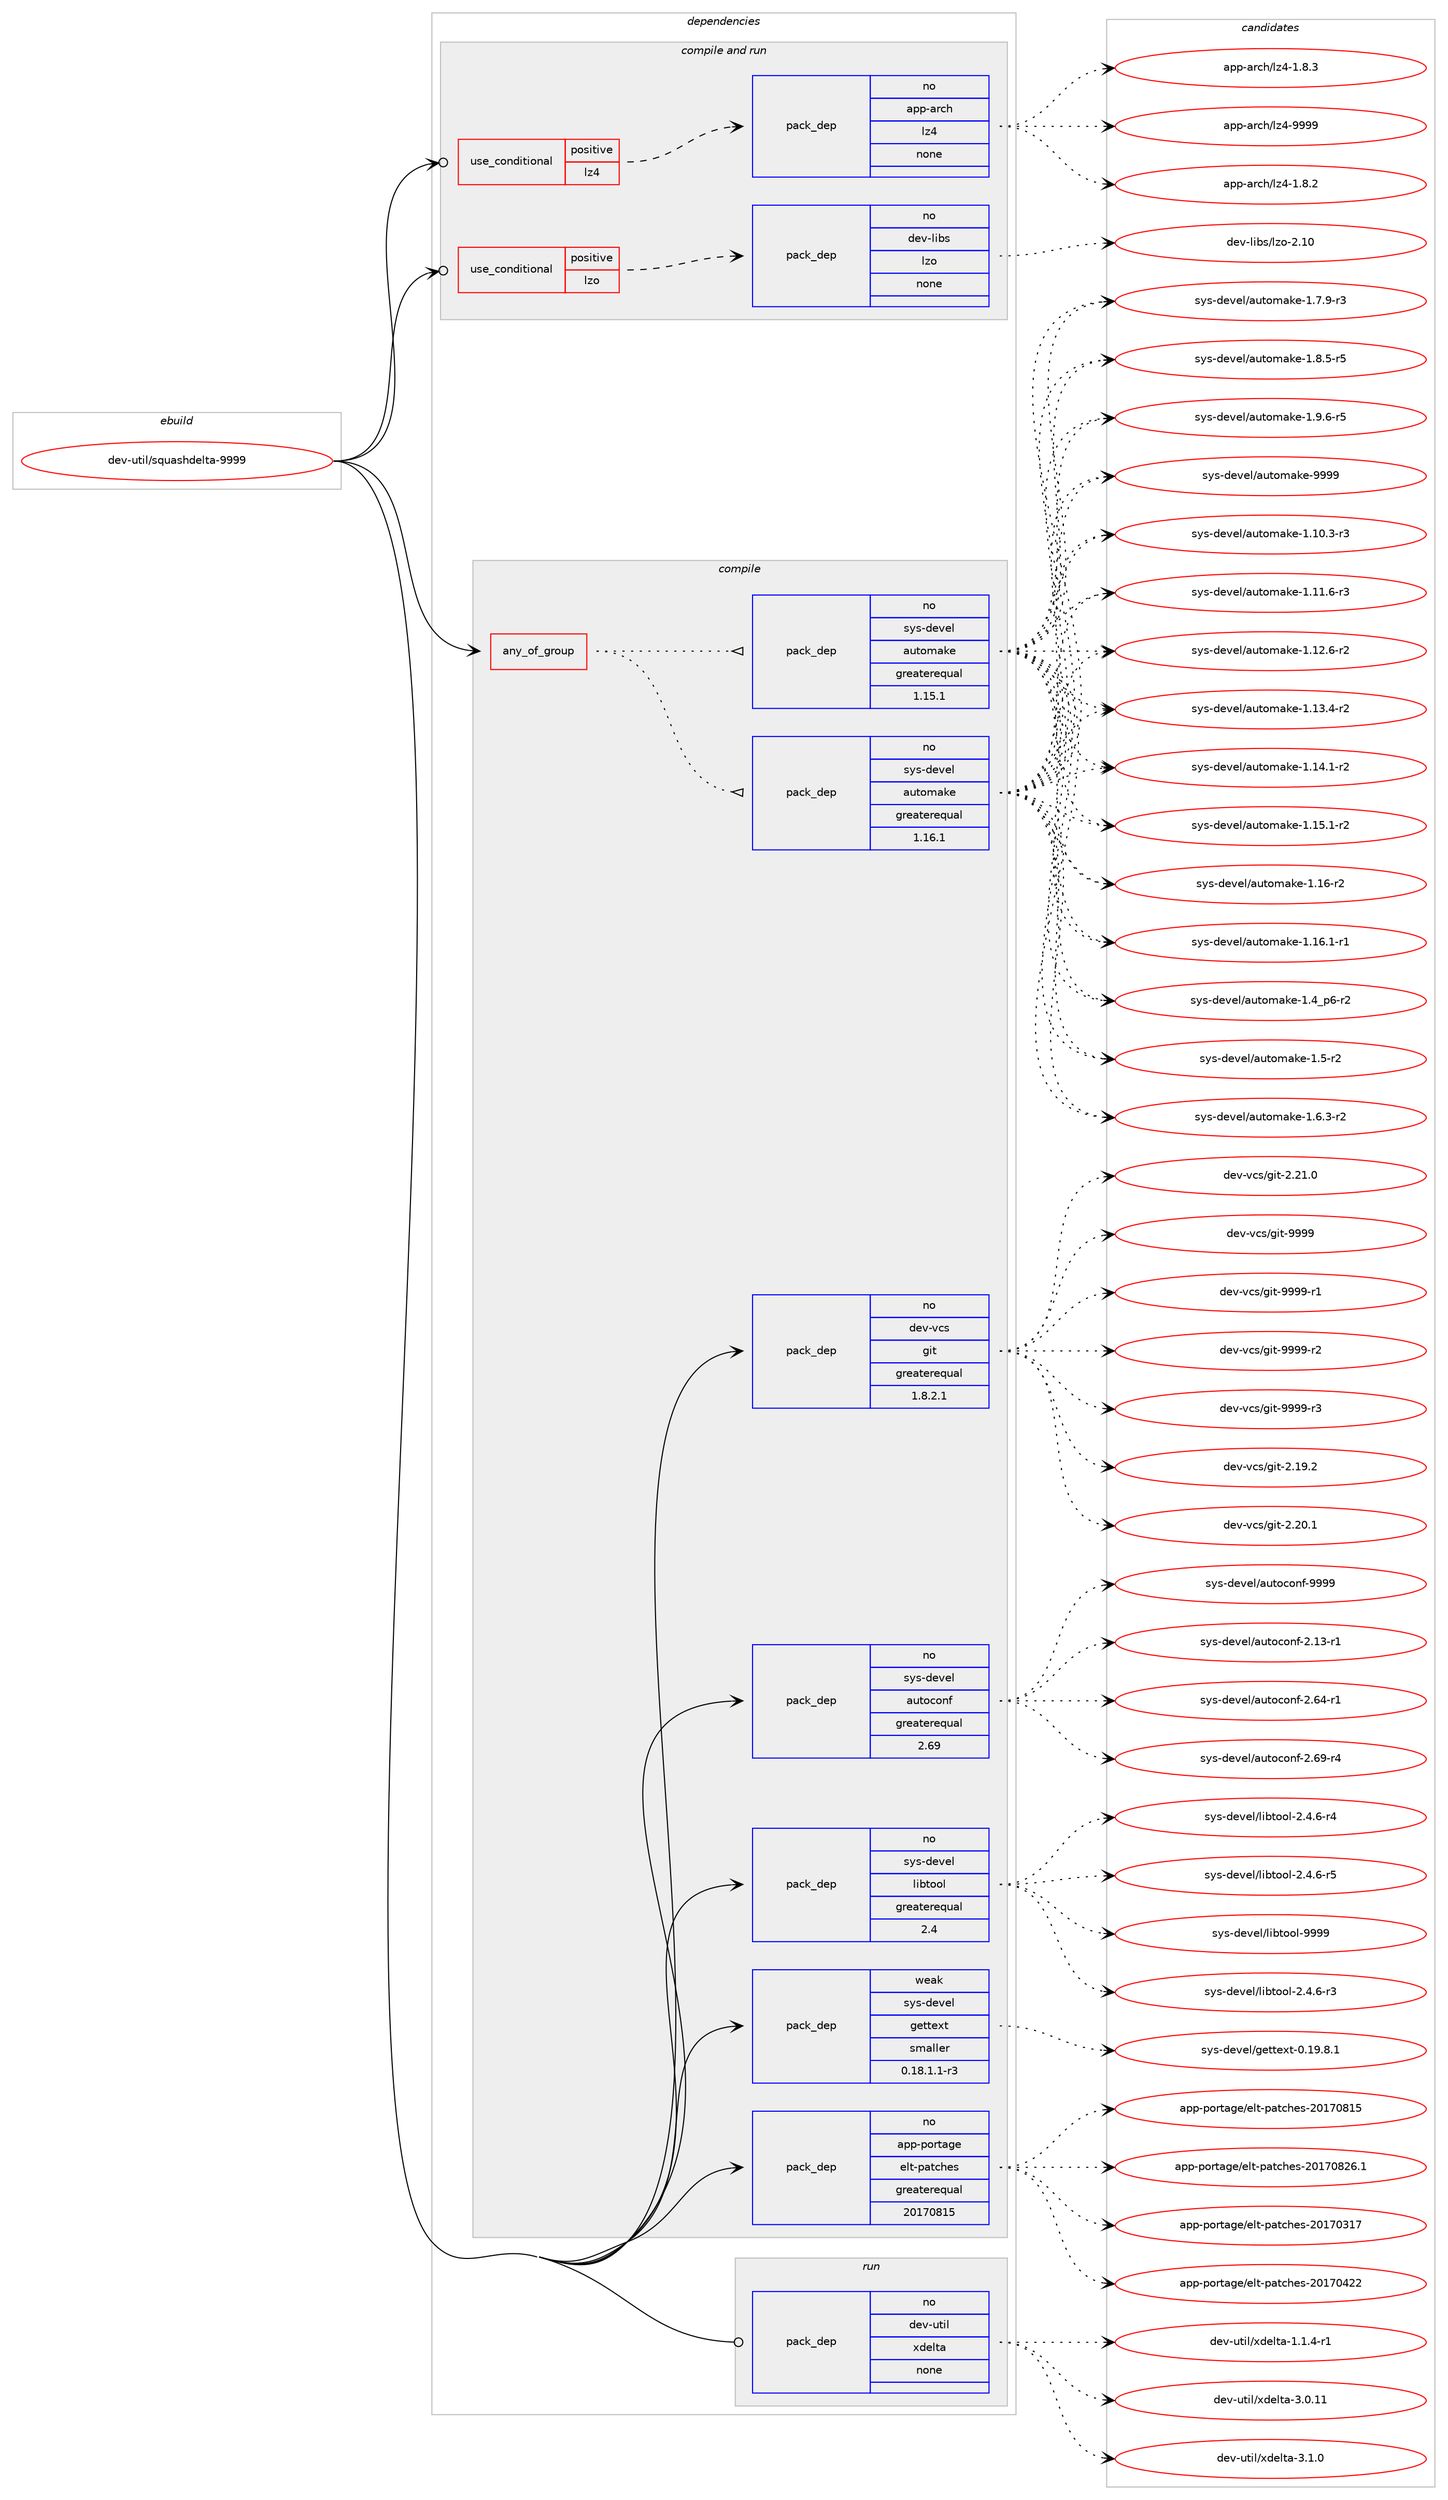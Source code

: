 digraph prolog {

# *************
# Graph options
# *************

newrank=true;
concentrate=true;
compound=true;
graph [rankdir=LR,fontname=Helvetica,fontsize=10,ranksep=1.5];#, ranksep=2.5, nodesep=0.2];
edge  [arrowhead=vee];
node  [fontname=Helvetica,fontsize=10];

# **********
# The ebuild
# **********

subgraph cluster_leftcol {
color=gray;
rank=same;
label=<<i>ebuild</i>>;
id [label="dev-util/squashdelta-9999", color=red, width=4, href="../dev-util/squashdelta-9999.svg"];
}

# ****************
# The dependencies
# ****************

subgraph cluster_midcol {
color=gray;
label=<<i>dependencies</i>>;
subgraph cluster_compile {
fillcolor="#eeeeee";
style=filled;
label=<<i>compile</i>>;
subgraph any23122 {
dependency1549236 [label=<<TABLE BORDER="0" CELLBORDER="1" CELLSPACING="0" CELLPADDING="4"><TR><TD CELLPADDING="10">any_of_group</TD></TR></TABLE>>, shape=none, color=red];subgraph pack1100433 {
dependency1549237 [label=<<TABLE BORDER="0" CELLBORDER="1" CELLSPACING="0" CELLPADDING="4" WIDTH="220"><TR><TD ROWSPAN="6" CELLPADDING="30">pack_dep</TD></TR><TR><TD WIDTH="110">no</TD></TR><TR><TD>sys-devel</TD></TR><TR><TD>automake</TD></TR><TR><TD>greaterequal</TD></TR><TR><TD>1.16.1</TD></TR></TABLE>>, shape=none, color=blue];
}
dependency1549236:e -> dependency1549237:w [weight=20,style="dotted",arrowhead="oinv"];
subgraph pack1100434 {
dependency1549238 [label=<<TABLE BORDER="0" CELLBORDER="1" CELLSPACING="0" CELLPADDING="4" WIDTH="220"><TR><TD ROWSPAN="6" CELLPADDING="30">pack_dep</TD></TR><TR><TD WIDTH="110">no</TD></TR><TR><TD>sys-devel</TD></TR><TR><TD>automake</TD></TR><TR><TD>greaterequal</TD></TR><TR><TD>1.15.1</TD></TR></TABLE>>, shape=none, color=blue];
}
dependency1549236:e -> dependency1549238:w [weight=20,style="dotted",arrowhead="oinv"];
}
id:e -> dependency1549236:w [weight=20,style="solid",arrowhead="vee"];
subgraph pack1100435 {
dependency1549239 [label=<<TABLE BORDER="0" CELLBORDER="1" CELLSPACING="0" CELLPADDING="4" WIDTH="220"><TR><TD ROWSPAN="6" CELLPADDING="30">pack_dep</TD></TR><TR><TD WIDTH="110">no</TD></TR><TR><TD>app-portage</TD></TR><TR><TD>elt-patches</TD></TR><TR><TD>greaterequal</TD></TR><TR><TD>20170815</TD></TR></TABLE>>, shape=none, color=blue];
}
id:e -> dependency1549239:w [weight=20,style="solid",arrowhead="vee"];
subgraph pack1100436 {
dependency1549240 [label=<<TABLE BORDER="0" CELLBORDER="1" CELLSPACING="0" CELLPADDING="4" WIDTH="220"><TR><TD ROWSPAN="6" CELLPADDING="30">pack_dep</TD></TR><TR><TD WIDTH="110">no</TD></TR><TR><TD>dev-vcs</TD></TR><TR><TD>git</TD></TR><TR><TD>greaterequal</TD></TR><TR><TD>1.8.2.1</TD></TR></TABLE>>, shape=none, color=blue];
}
id:e -> dependency1549240:w [weight=20,style="solid",arrowhead="vee"];
subgraph pack1100437 {
dependency1549241 [label=<<TABLE BORDER="0" CELLBORDER="1" CELLSPACING="0" CELLPADDING="4" WIDTH="220"><TR><TD ROWSPAN="6" CELLPADDING="30">pack_dep</TD></TR><TR><TD WIDTH="110">no</TD></TR><TR><TD>sys-devel</TD></TR><TR><TD>autoconf</TD></TR><TR><TD>greaterequal</TD></TR><TR><TD>2.69</TD></TR></TABLE>>, shape=none, color=blue];
}
id:e -> dependency1549241:w [weight=20,style="solid",arrowhead="vee"];
subgraph pack1100438 {
dependency1549242 [label=<<TABLE BORDER="0" CELLBORDER="1" CELLSPACING="0" CELLPADDING="4" WIDTH="220"><TR><TD ROWSPAN="6" CELLPADDING="30">pack_dep</TD></TR><TR><TD WIDTH="110">no</TD></TR><TR><TD>sys-devel</TD></TR><TR><TD>libtool</TD></TR><TR><TD>greaterequal</TD></TR><TR><TD>2.4</TD></TR></TABLE>>, shape=none, color=blue];
}
id:e -> dependency1549242:w [weight=20,style="solid",arrowhead="vee"];
subgraph pack1100439 {
dependency1549243 [label=<<TABLE BORDER="0" CELLBORDER="1" CELLSPACING="0" CELLPADDING="4" WIDTH="220"><TR><TD ROWSPAN="6" CELLPADDING="30">pack_dep</TD></TR><TR><TD WIDTH="110">weak</TD></TR><TR><TD>sys-devel</TD></TR><TR><TD>gettext</TD></TR><TR><TD>smaller</TD></TR><TR><TD>0.18.1.1-r3</TD></TR></TABLE>>, shape=none, color=blue];
}
id:e -> dependency1549243:w [weight=20,style="solid",arrowhead="vee"];
}
subgraph cluster_compileandrun {
fillcolor="#eeeeee";
style=filled;
label=<<i>compile and run</i>>;
subgraph cond425088 {
dependency1549244 [label=<<TABLE BORDER="0" CELLBORDER="1" CELLSPACING="0" CELLPADDING="4"><TR><TD ROWSPAN="3" CELLPADDING="10">use_conditional</TD></TR><TR><TD>positive</TD></TR><TR><TD>lz4</TD></TR></TABLE>>, shape=none, color=red];
subgraph pack1100440 {
dependency1549245 [label=<<TABLE BORDER="0" CELLBORDER="1" CELLSPACING="0" CELLPADDING="4" WIDTH="220"><TR><TD ROWSPAN="6" CELLPADDING="30">pack_dep</TD></TR><TR><TD WIDTH="110">no</TD></TR><TR><TD>app-arch</TD></TR><TR><TD>lz4</TD></TR><TR><TD>none</TD></TR><TR><TD></TD></TR></TABLE>>, shape=none, color=blue];
}
dependency1549244:e -> dependency1549245:w [weight=20,style="dashed",arrowhead="vee"];
}
id:e -> dependency1549244:w [weight=20,style="solid",arrowhead="odotvee"];
subgraph cond425089 {
dependency1549246 [label=<<TABLE BORDER="0" CELLBORDER="1" CELLSPACING="0" CELLPADDING="4"><TR><TD ROWSPAN="3" CELLPADDING="10">use_conditional</TD></TR><TR><TD>positive</TD></TR><TR><TD>lzo</TD></TR></TABLE>>, shape=none, color=red];
subgraph pack1100441 {
dependency1549247 [label=<<TABLE BORDER="0" CELLBORDER="1" CELLSPACING="0" CELLPADDING="4" WIDTH="220"><TR><TD ROWSPAN="6" CELLPADDING="30">pack_dep</TD></TR><TR><TD WIDTH="110">no</TD></TR><TR><TD>dev-libs</TD></TR><TR><TD>lzo</TD></TR><TR><TD>none</TD></TR><TR><TD></TD></TR></TABLE>>, shape=none, color=blue];
}
dependency1549246:e -> dependency1549247:w [weight=20,style="dashed",arrowhead="vee"];
}
id:e -> dependency1549246:w [weight=20,style="solid",arrowhead="odotvee"];
}
subgraph cluster_run {
fillcolor="#eeeeee";
style=filled;
label=<<i>run</i>>;
subgraph pack1100442 {
dependency1549248 [label=<<TABLE BORDER="0" CELLBORDER="1" CELLSPACING="0" CELLPADDING="4" WIDTH="220"><TR><TD ROWSPAN="6" CELLPADDING="30">pack_dep</TD></TR><TR><TD WIDTH="110">no</TD></TR><TR><TD>dev-util</TD></TR><TR><TD>xdelta</TD></TR><TR><TD>none</TD></TR><TR><TD></TD></TR></TABLE>>, shape=none, color=blue];
}
id:e -> dependency1549248:w [weight=20,style="solid",arrowhead="odot"];
}
}

# **************
# The candidates
# **************

subgraph cluster_choices {
rank=same;
color=gray;
label=<<i>candidates</i>>;

subgraph choice1100433 {
color=black;
nodesep=1;
choice11512111545100101118101108479711711611110997107101454946494846514511451 [label="sys-devel/automake-1.10.3-r3", color=red, width=4,href="../sys-devel/automake-1.10.3-r3.svg"];
choice11512111545100101118101108479711711611110997107101454946494946544511451 [label="sys-devel/automake-1.11.6-r3", color=red, width=4,href="../sys-devel/automake-1.11.6-r3.svg"];
choice11512111545100101118101108479711711611110997107101454946495046544511450 [label="sys-devel/automake-1.12.6-r2", color=red, width=4,href="../sys-devel/automake-1.12.6-r2.svg"];
choice11512111545100101118101108479711711611110997107101454946495146524511450 [label="sys-devel/automake-1.13.4-r2", color=red, width=4,href="../sys-devel/automake-1.13.4-r2.svg"];
choice11512111545100101118101108479711711611110997107101454946495246494511450 [label="sys-devel/automake-1.14.1-r2", color=red, width=4,href="../sys-devel/automake-1.14.1-r2.svg"];
choice11512111545100101118101108479711711611110997107101454946495346494511450 [label="sys-devel/automake-1.15.1-r2", color=red, width=4,href="../sys-devel/automake-1.15.1-r2.svg"];
choice1151211154510010111810110847971171161111099710710145494649544511450 [label="sys-devel/automake-1.16-r2", color=red, width=4,href="../sys-devel/automake-1.16-r2.svg"];
choice11512111545100101118101108479711711611110997107101454946495446494511449 [label="sys-devel/automake-1.16.1-r1", color=red, width=4,href="../sys-devel/automake-1.16.1-r1.svg"];
choice115121115451001011181011084797117116111109971071014549465295112544511450 [label="sys-devel/automake-1.4_p6-r2", color=red, width=4,href="../sys-devel/automake-1.4_p6-r2.svg"];
choice11512111545100101118101108479711711611110997107101454946534511450 [label="sys-devel/automake-1.5-r2", color=red, width=4,href="../sys-devel/automake-1.5-r2.svg"];
choice115121115451001011181011084797117116111109971071014549465446514511450 [label="sys-devel/automake-1.6.3-r2", color=red, width=4,href="../sys-devel/automake-1.6.3-r2.svg"];
choice115121115451001011181011084797117116111109971071014549465546574511451 [label="sys-devel/automake-1.7.9-r3", color=red, width=4,href="../sys-devel/automake-1.7.9-r3.svg"];
choice115121115451001011181011084797117116111109971071014549465646534511453 [label="sys-devel/automake-1.8.5-r5", color=red, width=4,href="../sys-devel/automake-1.8.5-r5.svg"];
choice115121115451001011181011084797117116111109971071014549465746544511453 [label="sys-devel/automake-1.9.6-r5", color=red, width=4,href="../sys-devel/automake-1.9.6-r5.svg"];
choice115121115451001011181011084797117116111109971071014557575757 [label="sys-devel/automake-9999", color=red, width=4,href="../sys-devel/automake-9999.svg"];
dependency1549237:e -> choice11512111545100101118101108479711711611110997107101454946494846514511451:w [style=dotted,weight="100"];
dependency1549237:e -> choice11512111545100101118101108479711711611110997107101454946494946544511451:w [style=dotted,weight="100"];
dependency1549237:e -> choice11512111545100101118101108479711711611110997107101454946495046544511450:w [style=dotted,weight="100"];
dependency1549237:e -> choice11512111545100101118101108479711711611110997107101454946495146524511450:w [style=dotted,weight="100"];
dependency1549237:e -> choice11512111545100101118101108479711711611110997107101454946495246494511450:w [style=dotted,weight="100"];
dependency1549237:e -> choice11512111545100101118101108479711711611110997107101454946495346494511450:w [style=dotted,weight="100"];
dependency1549237:e -> choice1151211154510010111810110847971171161111099710710145494649544511450:w [style=dotted,weight="100"];
dependency1549237:e -> choice11512111545100101118101108479711711611110997107101454946495446494511449:w [style=dotted,weight="100"];
dependency1549237:e -> choice115121115451001011181011084797117116111109971071014549465295112544511450:w [style=dotted,weight="100"];
dependency1549237:e -> choice11512111545100101118101108479711711611110997107101454946534511450:w [style=dotted,weight="100"];
dependency1549237:e -> choice115121115451001011181011084797117116111109971071014549465446514511450:w [style=dotted,weight="100"];
dependency1549237:e -> choice115121115451001011181011084797117116111109971071014549465546574511451:w [style=dotted,weight="100"];
dependency1549237:e -> choice115121115451001011181011084797117116111109971071014549465646534511453:w [style=dotted,weight="100"];
dependency1549237:e -> choice115121115451001011181011084797117116111109971071014549465746544511453:w [style=dotted,weight="100"];
dependency1549237:e -> choice115121115451001011181011084797117116111109971071014557575757:w [style=dotted,weight="100"];
}
subgraph choice1100434 {
color=black;
nodesep=1;
choice11512111545100101118101108479711711611110997107101454946494846514511451 [label="sys-devel/automake-1.10.3-r3", color=red, width=4,href="../sys-devel/automake-1.10.3-r3.svg"];
choice11512111545100101118101108479711711611110997107101454946494946544511451 [label="sys-devel/automake-1.11.6-r3", color=red, width=4,href="../sys-devel/automake-1.11.6-r3.svg"];
choice11512111545100101118101108479711711611110997107101454946495046544511450 [label="sys-devel/automake-1.12.6-r2", color=red, width=4,href="../sys-devel/automake-1.12.6-r2.svg"];
choice11512111545100101118101108479711711611110997107101454946495146524511450 [label="sys-devel/automake-1.13.4-r2", color=red, width=4,href="../sys-devel/automake-1.13.4-r2.svg"];
choice11512111545100101118101108479711711611110997107101454946495246494511450 [label="sys-devel/automake-1.14.1-r2", color=red, width=4,href="../sys-devel/automake-1.14.1-r2.svg"];
choice11512111545100101118101108479711711611110997107101454946495346494511450 [label="sys-devel/automake-1.15.1-r2", color=red, width=4,href="../sys-devel/automake-1.15.1-r2.svg"];
choice1151211154510010111810110847971171161111099710710145494649544511450 [label="sys-devel/automake-1.16-r2", color=red, width=4,href="../sys-devel/automake-1.16-r2.svg"];
choice11512111545100101118101108479711711611110997107101454946495446494511449 [label="sys-devel/automake-1.16.1-r1", color=red, width=4,href="../sys-devel/automake-1.16.1-r1.svg"];
choice115121115451001011181011084797117116111109971071014549465295112544511450 [label="sys-devel/automake-1.4_p6-r2", color=red, width=4,href="../sys-devel/automake-1.4_p6-r2.svg"];
choice11512111545100101118101108479711711611110997107101454946534511450 [label="sys-devel/automake-1.5-r2", color=red, width=4,href="../sys-devel/automake-1.5-r2.svg"];
choice115121115451001011181011084797117116111109971071014549465446514511450 [label="sys-devel/automake-1.6.3-r2", color=red, width=4,href="../sys-devel/automake-1.6.3-r2.svg"];
choice115121115451001011181011084797117116111109971071014549465546574511451 [label="sys-devel/automake-1.7.9-r3", color=red, width=4,href="../sys-devel/automake-1.7.9-r3.svg"];
choice115121115451001011181011084797117116111109971071014549465646534511453 [label="sys-devel/automake-1.8.5-r5", color=red, width=4,href="../sys-devel/automake-1.8.5-r5.svg"];
choice115121115451001011181011084797117116111109971071014549465746544511453 [label="sys-devel/automake-1.9.6-r5", color=red, width=4,href="../sys-devel/automake-1.9.6-r5.svg"];
choice115121115451001011181011084797117116111109971071014557575757 [label="sys-devel/automake-9999", color=red, width=4,href="../sys-devel/automake-9999.svg"];
dependency1549238:e -> choice11512111545100101118101108479711711611110997107101454946494846514511451:w [style=dotted,weight="100"];
dependency1549238:e -> choice11512111545100101118101108479711711611110997107101454946494946544511451:w [style=dotted,weight="100"];
dependency1549238:e -> choice11512111545100101118101108479711711611110997107101454946495046544511450:w [style=dotted,weight="100"];
dependency1549238:e -> choice11512111545100101118101108479711711611110997107101454946495146524511450:w [style=dotted,weight="100"];
dependency1549238:e -> choice11512111545100101118101108479711711611110997107101454946495246494511450:w [style=dotted,weight="100"];
dependency1549238:e -> choice11512111545100101118101108479711711611110997107101454946495346494511450:w [style=dotted,weight="100"];
dependency1549238:e -> choice1151211154510010111810110847971171161111099710710145494649544511450:w [style=dotted,weight="100"];
dependency1549238:e -> choice11512111545100101118101108479711711611110997107101454946495446494511449:w [style=dotted,weight="100"];
dependency1549238:e -> choice115121115451001011181011084797117116111109971071014549465295112544511450:w [style=dotted,weight="100"];
dependency1549238:e -> choice11512111545100101118101108479711711611110997107101454946534511450:w [style=dotted,weight="100"];
dependency1549238:e -> choice115121115451001011181011084797117116111109971071014549465446514511450:w [style=dotted,weight="100"];
dependency1549238:e -> choice115121115451001011181011084797117116111109971071014549465546574511451:w [style=dotted,weight="100"];
dependency1549238:e -> choice115121115451001011181011084797117116111109971071014549465646534511453:w [style=dotted,weight="100"];
dependency1549238:e -> choice115121115451001011181011084797117116111109971071014549465746544511453:w [style=dotted,weight="100"];
dependency1549238:e -> choice115121115451001011181011084797117116111109971071014557575757:w [style=dotted,weight="100"];
}
subgraph choice1100435 {
color=black;
nodesep=1;
choice97112112451121111141169710310147101108116451129711699104101115455048495548514955 [label="app-portage/elt-patches-20170317", color=red, width=4,href="../app-portage/elt-patches-20170317.svg"];
choice97112112451121111141169710310147101108116451129711699104101115455048495548525050 [label="app-portage/elt-patches-20170422", color=red, width=4,href="../app-portage/elt-patches-20170422.svg"];
choice97112112451121111141169710310147101108116451129711699104101115455048495548564953 [label="app-portage/elt-patches-20170815", color=red, width=4,href="../app-portage/elt-patches-20170815.svg"];
choice971121124511211111411697103101471011081164511297116991041011154550484955485650544649 [label="app-portage/elt-patches-20170826.1", color=red, width=4,href="../app-portage/elt-patches-20170826.1.svg"];
dependency1549239:e -> choice97112112451121111141169710310147101108116451129711699104101115455048495548514955:w [style=dotted,weight="100"];
dependency1549239:e -> choice97112112451121111141169710310147101108116451129711699104101115455048495548525050:w [style=dotted,weight="100"];
dependency1549239:e -> choice97112112451121111141169710310147101108116451129711699104101115455048495548564953:w [style=dotted,weight="100"];
dependency1549239:e -> choice971121124511211111411697103101471011081164511297116991041011154550484955485650544649:w [style=dotted,weight="100"];
}
subgraph choice1100436 {
color=black;
nodesep=1;
choice10010111845118991154710310511645504649574650 [label="dev-vcs/git-2.19.2", color=red, width=4,href="../dev-vcs/git-2.19.2.svg"];
choice10010111845118991154710310511645504650484649 [label="dev-vcs/git-2.20.1", color=red, width=4,href="../dev-vcs/git-2.20.1.svg"];
choice10010111845118991154710310511645504650494648 [label="dev-vcs/git-2.21.0", color=red, width=4,href="../dev-vcs/git-2.21.0.svg"];
choice1001011184511899115471031051164557575757 [label="dev-vcs/git-9999", color=red, width=4,href="../dev-vcs/git-9999.svg"];
choice10010111845118991154710310511645575757574511449 [label="dev-vcs/git-9999-r1", color=red, width=4,href="../dev-vcs/git-9999-r1.svg"];
choice10010111845118991154710310511645575757574511450 [label="dev-vcs/git-9999-r2", color=red, width=4,href="../dev-vcs/git-9999-r2.svg"];
choice10010111845118991154710310511645575757574511451 [label="dev-vcs/git-9999-r3", color=red, width=4,href="../dev-vcs/git-9999-r3.svg"];
dependency1549240:e -> choice10010111845118991154710310511645504649574650:w [style=dotted,weight="100"];
dependency1549240:e -> choice10010111845118991154710310511645504650484649:w [style=dotted,weight="100"];
dependency1549240:e -> choice10010111845118991154710310511645504650494648:w [style=dotted,weight="100"];
dependency1549240:e -> choice1001011184511899115471031051164557575757:w [style=dotted,weight="100"];
dependency1549240:e -> choice10010111845118991154710310511645575757574511449:w [style=dotted,weight="100"];
dependency1549240:e -> choice10010111845118991154710310511645575757574511450:w [style=dotted,weight="100"];
dependency1549240:e -> choice10010111845118991154710310511645575757574511451:w [style=dotted,weight="100"];
}
subgraph choice1100437 {
color=black;
nodesep=1;
choice1151211154510010111810110847971171161119911111010245504649514511449 [label="sys-devel/autoconf-2.13-r1", color=red, width=4,href="../sys-devel/autoconf-2.13-r1.svg"];
choice1151211154510010111810110847971171161119911111010245504654524511449 [label="sys-devel/autoconf-2.64-r1", color=red, width=4,href="../sys-devel/autoconf-2.64-r1.svg"];
choice1151211154510010111810110847971171161119911111010245504654574511452 [label="sys-devel/autoconf-2.69-r4", color=red, width=4,href="../sys-devel/autoconf-2.69-r4.svg"];
choice115121115451001011181011084797117116111991111101024557575757 [label="sys-devel/autoconf-9999", color=red, width=4,href="../sys-devel/autoconf-9999.svg"];
dependency1549241:e -> choice1151211154510010111810110847971171161119911111010245504649514511449:w [style=dotted,weight="100"];
dependency1549241:e -> choice1151211154510010111810110847971171161119911111010245504654524511449:w [style=dotted,weight="100"];
dependency1549241:e -> choice1151211154510010111810110847971171161119911111010245504654574511452:w [style=dotted,weight="100"];
dependency1549241:e -> choice115121115451001011181011084797117116111991111101024557575757:w [style=dotted,weight="100"];
}
subgraph choice1100438 {
color=black;
nodesep=1;
choice1151211154510010111810110847108105981161111111084550465246544511451 [label="sys-devel/libtool-2.4.6-r3", color=red, width=4,href="../sys-devel/libtool-2.4.6-r3.svg"];
choice1151211154510010111810110847108105981161111111084550465246544511452 [label="sys-devel/libtool-2.4.6-r4", color=red, width=4,href="../sys-devel/libtool-2.4.6-r4.svg"];
choice1151211154510010111810110847108105981161111111084550465246544511453 [label="sys-devel/libtool-2.4.6-r5", color=red, width=4,href="../sys-devel/libtool-2.4.6-r5.svg"];
choice1151211154510010111810110847108105981161111111084557575757 [label="sys-devel/libtool-9999", color=red, width=4,href="../sys-devel/libtool-9999.svg"];
dependency1549242:e -> choice1151211154510010111810110847108105981161111111084550465246544511451:w [style=dotted,weight="100"];
dependency1549242:e -> choice1151211154510010111810110847108105981161111111084550465246544511452:w [style=dotted,weight="100"];
dependency1549242:e -> choice1151211154510010111810110847108105981161111111084550465246544511453:w [style=dotted,weight="100"];
dependency1549242:e -> choice1151211154510010111810110847108105981161111111084557575757:w [style=dotted,weight="100"];
}
subgraph choice1100439 {
color=black;
nodesep=1;
choice1151211154510010111810110847103101116116101120116454846495746564649 [label="sys-devel/gettext-0.19.8.1", color=red, width=4,href="../sys-devel/gettext-0.19.8.1.svg"];
dependency1549243:e -> choice1151211154510010111810110847103101116116101120116454846495746564649:w [style=dotted,weight="100"];
}
subgraph choice1100440 {
color=black;
nodesep=1;
choice971121124597114991044710812252454946564650 [label="app-arch/lz4-1.8.2", color=red, width=4,href="../app-arch/lz4-1.8.2.svg"];
choice971121124597114991044710812252454946564651 [label="app-arch/lz4-1.8.3", color=red, width=4,href="../app-arch/lz4-1.8.3.svg"];
choice9711211245971149910447108122524557575757 [label="app-arch/lz4-9999", color=red, width=4,href="../app-arch/lz4-9999.svg"];
dependency1549245:e -> choice971121124597114991044710812252454946564650:w [style=dotted,weight="100"];
dependency1549245:e -> choice971121124597114991044710812252454946564651:w [style=dotted,weight="100"];
dependency1549245:e -> choice9711211245971149910447108122524557575757:w [style=dotted,weight="100"];
}
subgraph choice1100441 {
color=black;
nodesep=1;
choice1001011184510810598115471081221114550464948 [label="dev-libs/lzo-2.10", color=red, width=4,href="../dev-libs/lzo-2.10.svg"];
dependency1549247:e -> choice1001011184510810598115471081221114550464948:w [style=dotted,weight="100"];
}
subgraph choice1100442 {
color=black;
nodesep=1;
choice1001011184511711610510847120100101108116974549464946524511449 [label="dev-util/xdelta-1.1.4-r1", color=red, width=4,href="../dev-util/xdelta-1.1.4-r1.svg"];
choice10010111845117116105108471201001011081169745514648464949 [label="dev-util/xdelta-3.0.11", color=red, width=4,href="../dev-util/xdelta-3.0.11.svg"];
choice100101118451171161051084712010010110811697455146494648 [label="dev-util/xdelta-3.1.0", color=red, width=4,href="../dev-util/xdelta-3.1.0.svg"];
dependency1549248:e -> choice1001011184511711610510847120100101108116974549464946524511449:w [style=dotted,weight="100"];
dependency1549248:e -> choice10010111845117116105108471201001011081169745514648464949:w [style=dotted,weight="100"];
dependency1549248:e -> choice100101118451171161051084712010010110811697455146494648:w [style=dotted,weight="100"];
}
}

}

